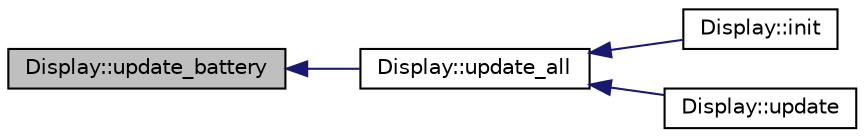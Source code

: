 digraph "Display::update_battery"
{
 // INTERACTIVE_SVG=YES
  edge [fontname="Helvetica",fontsize="10",labelfontname="Helvetica",labelfontsize="10"];
  node [fontname="Helvetica",fontsize="10",shape=record];
  rankdir="LR";
  Node1 [label="Display::update_battery",height=0.2,width=0.4,color="black", fillcolor="grey75", style="filled", fontcolor="black"];
  Node1 -> Node2 [dir="back",color="midnightblue",fontsize="10",style="solid",fontname="Helvetica"];
  Node2 [label="Display::update_all",height=0.2,width=0.4,color="black", fillcolor="white", style="filled",URL="$classDisplay.html#ac7c05517e56f226edea08769a5607bcc"];
  Node2 -> Node3 [dir="back",color="midnightblue",fontsize="10",style="solid",fontname="Helvetica"];
  Node3 [label="Display::init",height=0.2,width=0.4,color="black", fillcolor="white", style="filled",URL="$classDisplay.html#a4626c1cb9f3ee5f4f9cb226de1115c2c"];
  Node2 -> Node4 [dir="back",color="midnightblue",fontsize="10",style="solid",fontname="Helvetica"];
  Node4 [label="Display::update",height=0.2,width=0.4,color="black", fillcolor="white", style="filled",URL="$classDisplay.html#ad2740b779d61e461c4dcaaf34f1fcd8f"];
}
